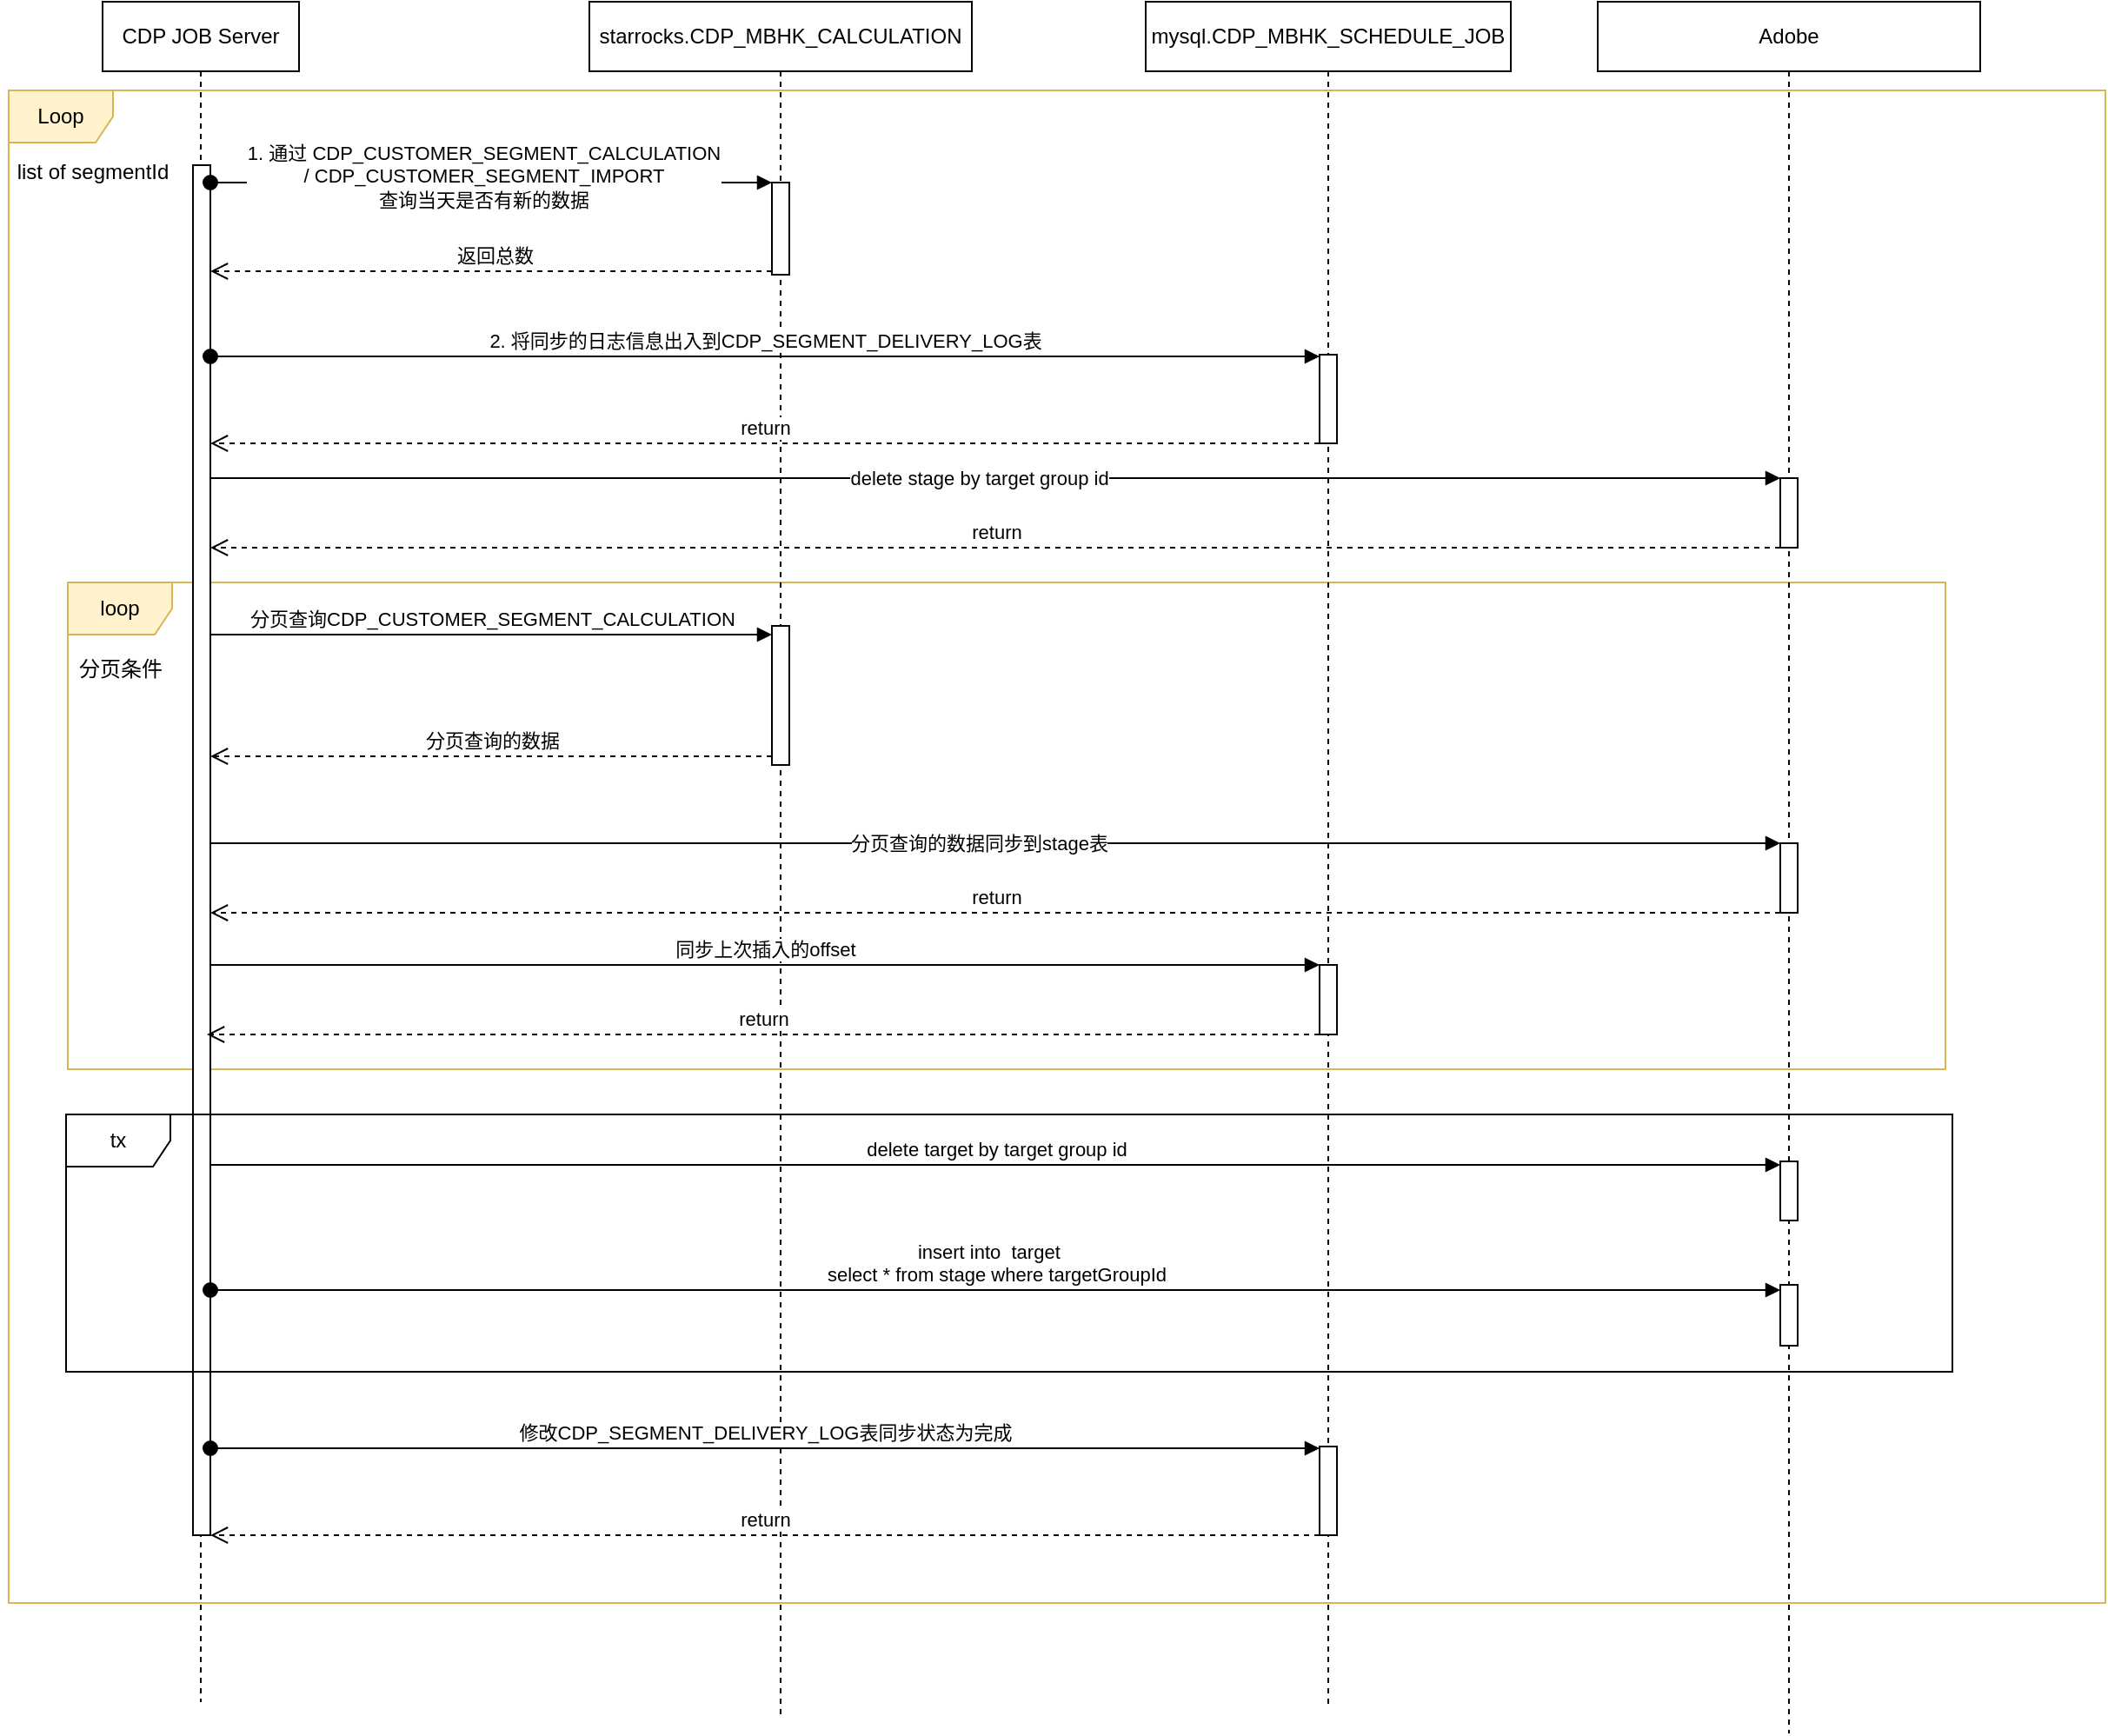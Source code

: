 <mxfile version="21.1.4" type="github">
  <diagram name="第 1 页" id="dYUoFG49znBWoF7892X2">
    <mxGraphModel dx="1440" dy="764" grid="0" gridSize="10" guides="1" tooltips="1" connect="1" arrows="1" fold="1" page="1" pageScale="1" pageWidth="827" pageHeight="1169" math="0" shadow="0">
      <root>
        <mxCell id="0" />
        <mxCell id="1" parent="0" />
        <mxCell id="x_W76neEEtvd7lcD01PX-147" value="loop" style="shape=umlFrame;whiteSpace=wrap;html=1;pointerEvents=0;fillColor=#fff2cc;strokeColor=#d6b656;swimlaneFillColor=none;" vertex="1" parent="1">
          <mxGeometry x="154" y="1314" width="1080" height="280" as="geometry" />
        </mxCell>
        <mxCell id="x_W76neEEtvd7lcD01PX-117" value="CDP JOB Server" style="shape=umlLifeline;perimeter=lifelinePerimeter;whiteSpace=wrap;html=1;container=1;dropTarget=0;collapsible=0;recursiveResize=0;outlineConnect=0;portConstraint=eastwest;newEdgeStyle={&quot;edgeStyle&quot;:&quot;elbowEdgeStyle&quot;,&quot;elbow&quot;:&quot;vertical&quot;,&quot;curved&quot;:0,&quot;rounded&quot;:0};" vertex="1" parent="1">
          <mxGeometry x="174" y="980" width="113" height="978" as="geometry" />
        </mxCell>
        <mxCell id="x_W76neEEtvd7lcD01PX-118" value="" style="html=1;points=[];perimeter=orthogonalPerimeter;outlineConnect=0;targetShapes=umlLifeline;portConstraint=eastwest;newEdgeStyle={&quot;edgeStyle&quot;:&quot;elbowEdgeStyle&quot;,&quot;elbow&quot;:&quot;vertical&quot;,&quot;curved&quot;:0,&quot;rounded&quot;:0};" vertex="1" parent="x_W76neEEtvd7lcD01PX-117">
          <mxGeometry x="52" y="94" width="10" height="788" as="geometry" />
        </mxCell>
        <mxCell id="x_W76neEEtvd7lcD01PX-119" value="starrocks.CDP_MBHK_CALCULATION" style="shape=umlLifeline;perimeter=lifelinePerimeter;whiteSpace=wrap;html=1;container=1;dropTarget=0;collapsible=0;recursiveResize=0;outlineConnect=0;portConstraint=eastwest;newEdgeStyle={&quot;edgeStyle&quot;:&quot;elbowEdgeStyle&quot;,&quot;elbow&quot;:&quot;vertical&quot;,&quot;curved&quot;:0,&quot;rounded&quot;:0};" vertex="1" parent="1">
          <mxGeometry x="454" y="980" width="220" height="985" as="geometry" />
        </mxCell>
        <mxCell id="x_W76neEEtvd7lcD01PX-120" value="" style="html=1;points=[];perimeter=orthogonalPerimeter;outlineConnect=0;targetShapes=umlLifeline;portConstraint=eastwest;newEdgeStyle={&quot;edgeStyle&quot;:&quot;elbowEdgeStyle&quot;,&quot;elbow&quot;:&quot;vertical&quot;,&quot;curved&quot;:0,&quot;rounded&quot;:0};" vertex="1" parent="x_W76neEEtvd7lcD01PX-119">
          <mxGeometry x="105" y="104" width="10" height="53" as="geometry" />
        </mxCell>
        <mxCell id="x_W76neEEtvd7lcD01PX-136" value="" style="html=1;points=[];perimeter=orthogonalPerimeter;outlineConnect=0;targetShapes=umlLifeline;portConstraint=eastwest;newEdgeStyle={&quot;edgeStyle&quot;:&quot;elbowEdgeStyle&quot;,&quot;elbow&quot;:&quot;vertical&quot;,&quot;curved&quot;:0,&quot;rounded&quot;:0};" vertex="1" parent="x_W76neEEtvd7lcD01PX-119">
          <mxGeometry x="105" y="359" width="10" height="80" as="geometry" />
        </mxCell>
        <mxCell id="x_W76neEEtvd7lcD01PX-121" value="" style="html=1;verticalAlign=bottom;startArrow=oval;startFill=1;endArrow=block;startSize=8;edgeStyle=elbowEdgeStyle;elbow=vertical;curved=0;rounded=0;" edge="1" parent="1" source="x_W76neEEtvd7lcD01PX-118" target="x_W76neEEtvd7lcD01PX-120">
          <mxGeometry width="60" relative="1" as="geometry">
            <mxPoint x="384" y="1084" as="sourcePoint" />
            <mxPoint x="444" y="1084" as="targetPoint" />
            <Array as="points">
              <mxPoint x="534" y="1084" />
            </Array>
          </mxGeometry>
        </mxCell>
        <mxCell id="x_W76neEEtvd7lcD01PX-124" value="&lt;div&gt;1. 通过 CDP_CUSTOMER_SEGMENT_CALCULATION&lt;/div&gt;&lt;div&gt;/&amp;nbsp;CDP_CUSTOMER_SEGMENT_IMPORT&lt;/div&gt;&lt;div&gt;查询当天是否有新的数据&lt;/div&gt;&lt;div&gt;&lt;br&gt;&lt;/div&gt;" style="edgeLabel;html=1;align=center;verticalAlign=middle;resizable=0;points=[];" vertex="1" connectable="0" parent="x_W76neEEtvd7lcD01PX-121">
          <mxGeometry x="-0.03" y="-3" relative="1" as="geometry">
            <mxPoint as="offset" />
          </mxGeometry>
        </mxCell>
        <mxCell id="x_W76neEEtvd7lcD01PX-125" value="&amp;nbsp;返回总数" style="html=1;verticalAlign=bottom;endArrow=open;dashed=1;endSize=8;edgeStyle=elbowEdgeStyle;elbow=vertical;curved=0;rounded=0;" edge="1" parent="1" source="x_W76neEEtvd7lcD01PX-120" target="x_W76neEEtvd7lcD01PX-118">
          <mxGeometry relative="1" as="geometry">
            <mxPoint x="554" y="1124" as="sourcePoint" />
            <mxPoint x="244" y="1164" as="targetPoint" />
            <Array as="points">
              <mxPoint x="477" y="1135" />
              <mxPoint x="514" y="1124" />
              <mxPoint x="444" y="1164" />
            </Array>
          </mxGeometry>
        </mxCell>
        <mxCell id="x_W76neEEtvd7lcD01PX-128" value="Adobe" style="shape=umlLifeline;perimeter=lifelinePerimeter;whiteSpace=wrap;html=1;container=1;dropTarget=0;collapsible=0;recursiveResize=0;outlineConnect=0;portConstraint=eastwest;newEdgeStyle={&quot;edgeStyle&quot;:&quot;elbowEdgeStyle&quot;,&quot;elbow&quot;:&quot;vertical&quot;,&quot;curved&quot;:0,&quot;rounded&quot;:0};" vertex="1" parent="1">
          <mxGeometry x="1034" y="980" width="220" height="996" as="geometry" />
        </mxCell>
        <mxCell id="x_W76neEEtvd7lcD01PX-132" value="" style="html=1;points=[];perimeter=orthogonalPerimeter;outlineConnect=0;targetShapes=umlLifeline;portConstraint=eastwest;newEdgeStyle={&quot;edgeStyle&quot;:&quot;elbowEdgeStyle&quot;,&quot;elbow&quot;:&quot;vertical&quot;,&quot;curved&quot;:0,&quot;rounded&quot;:0};" vertex="1" parent="x_W76neEEtvd7lcD01PX-128">
          <mxGeometry x="105" y="484" width="10" height="40" as="geometry" />
        </mxCell>
        <mxCell id="x_W76neEEtvd7lcD01PX-152" value="" style="html=1;verticalAlign=bottom;endArrow=block;edgeStyle=elbowEdgeStyle;elbow=vertical;curved=0;rounded=0;" edge="1" parent="x_W76neEEtvd7lcD01PX-128" source="x_W76neEEtvd7lcD01PX-118">
          <mxGeometry relative="1" as="geometry">
            <mxPoint x="-800" y="274" as="sourcePoint" />
            <mxPoint x="105" y="274" as="targetPoint" />
            <Array as="points">
              <mxPoint x="-230" y="274" />
              <mxPoint x="-240" y="264" />
              <mxPoint x="-310" y="184" />
              <mxPoint x="70" y="154" />
            </Array>
          </mxGeometry>
        </mxCell>
        <mxCell id="x_W76neEEtvd7lcD01PX-153" value="delete stage&amp;nbsp;by target group id" style="edgeLabel;html=1;align=center;verticalAlign=middle;resizable=0;points=[];" vertex="1" connectable="0" parent="x_W76neEEtvd7lcD01PX-152">
          <mxGeometry x="-0.021" relative="1" as="geometry">
            <mxPoint as="offset" />
          </mxGeometry>
        </mxCell>
        <mxCell id="x_W76neEEtvd7lcD01PX-154" value="return" style="html=1;verticalAlign=bottom;endArrow=open;dashed=1;endSize=8;edgeStyle=elbowEdgeStyle;elbow=vertical;curved=0;rounded=0;" edge="1" parent="x_W76neEEtvd7lcD01PX-128">
          <mxGeometry relative="1" as="geometry">
            <mxPoint x="-798" y="314" as="targetPoint" />
            <mxPoint x="105" y="314" as="sourcePoint" />
            <Array as="points">
              <mxPoint x="-300" y="314" />
              <mxPoint x="-40" y="334" />
              <mxPoint x="-230" y="324" />
              <mxPoint x="-270" y="334" />
              <mxPoint x="-320" y="214" />
            </Array>
          </mxGeometry>
        </mxCell>
        <mxCell id="x_W76neEEtvd7lcD01PX-155" value="" style="html=1;points=[];perimeter=orthogonalPerimeter;outlineConnect=0;targetShapes=umlLifeline;portConstraint=eastwest;newEdgeStyle={&quot;edgeStyle&quot;:&quot;elbowEdgeStyle&quot;,&quot;elbow&quot;:&quot;vertical&quot;,&quot;curved&quot;:0,&quot;rounded&quot;:0};" vertex="1" parent="x_W76neEEtvd7lcD01PX-128">
          <mxGeometry x="105" y="274" width="10" height="40" as="geometry" />
        </mxCell>
        <mxCell id="x_W76neEEtvd7lcD01PX-160" value="" style="html=1;points=[];perimeter=orthogonalPerimeter;outlineConnect=0;targetShapes=umlLifeline;portConstraint=eastwest;newEdgeStyle={&quot;edgeStyle&quot;:&quot;elbowEdgeStyle&quot;,&quot;elbow&quot;:&quot;vertical&quot;,&quot;curved&quot;:0,&quot;rounded&quot;:0};" vertex="1" parent="x_W76neEEtvd7lcD01PX-128">
          <mxGeometry x="105" y="667" width="10" height="34" as="geometry" />
        </mxCell>
        <mxCell id="x_W76neEEtvd7lcD01PX-166" value="" style="html=1;points=[];perimeter=orthogonalPerimeter;outlineConnect=0;targetShapes=umlLifeline;portConstraint=eastwest;newEdgeStyle={&quot;edgeStyle&quot;:&quot;elbowEdgeStyle&quot;,&quot;elbow&quot;:&quot;vertical&quot;,&quot;curved&quot;:0,&quot;rounded&quot;:0};" vertex="1" parent="x_W76neEEtvd7lcD01PX-128">
          <mxGeometry x="105" y="738" width="10" height="35" as="geometry" />
        </mxCell>
        <mxCell id="x_W76neEEtvd7lcD01PX-129" value="mysql.CDP_MBHK_SCHEDULE_JOB" style="shape=umlLifeline;perimeter=lifelinePerimeter;whiteSpace=wrap;html=1;container=1;dropTarget=0;collapsible=0;recursiveResize=0;outlineConnect=0;portConstraint=eastwest;newEdgeStyle={&quot;edgeStyle&quot;:&quot;elbowEdgeStyle&quot;,&quot;elbow&quot;:&quot;vertical&quot;,&quot;curved&quot;:0,&quot;rounded&quot;:0};" vertex="1" parent="1">
          <mxGeometry x="774" y="980" width="210" height="979" as="geometry" />
        </mxCell>
        <mxCell id="x_W76neEEtvd7lcD01PX-130" value="" style="html=1;points=[];perimeter=orthogonalPerimeter;outlineConnect=0;targetShapes=umlLifeline;portConstraint=eastwest;newEdgeStyle={&quot;edgeStyle&quot;:&quot;elbowEdgeStyle&quot;,&quot;elbow&quot;:&quot;vertical&quot;,&quot;curved&quot;:0,&quot;rounded&quot;:0};" vertex="1" parent="x_W76neEEtvd7lcD01PX-129">
          <mxGeometry x="100" y="203" width="10" height="51" as="geometry" />
        </mxCell>
        <mxCell id="x_W76neEEtvd7lcD01PX-144" value="" style="html=1;points=[];perimeter=orthogonalPerimeter;outlineConnect=0;targetShapes=umlLifeline;portConstraint=eastwest;newEdgeStyle={&quot;edgeStyle&quot;:&quot;elbowEdgeStyle&quot;,&quot;elbow&quot;:&quot;vertical&quot;,&quot;curved&quot;:0,&quot;rounded&quot;:0};" vertex="1" parent="x_W76neEEtvd7lcD01PX-129">
          <mxGeometry x="100" y="554" width="10" height="40" as="geometry" />
        </mxCell>
        <mxCell id="x_W76neEEtvd7lcD01PX-172" value="" style="html=1;points=[];perimeter=orthogonalPerimeter;outlineConnect=0;targetShapes=umlLifeline;portConstraint=eastwest;newEdgeStyle={&quot;edgeStyle&quot;:&quot;elbowEdgeStyle&quot;,&quot;elbow&quot;:&quot;vertical&quot;,&quot;curved&quot;:0,&quot;rounded&quot;:0};" vertex="1" parent="x_W76neEEtvd7lcD01PX-129">
          <mxGeometry x="100" y="831" width="10" height="51" as="geometry" />
        </mxCell>
        <mxCell id="x_W76neEEtvd7lcD01PX-173" value="修改CDP_SEGMENT_DELIVERY_LOG表同步状态为完成" style="html=1;verticalAlign=bottom;startArrow=oval;startFill=1;endArrow=block;startSize=8;edgeStyle=elbowEdgeStyle;elbow=vertical;curved=0;rounded=0;" edge="1" parent="x_W76neEEtvd7lcD01PX-129" target="x_W76neEEtvd7lcD01PX-172">
          <mxGeometry width="60" relative="1" as="geometry">
            <mxPoint x="-538" y="832" as="sourcePoint" />
            <mxPoint x="-350" y="852" as="targetPoint" />
            <Array as="points">
              <mxPoint x="-380" y="832" />
              <mxPoint x="-160" y="802" />
            </Array>
          </mxGeometry>
        </mxCell>
        <mxCell id="x_W76neEEtvd7lcD01PX-174" value="return" style="html=1;verticalAlign=bottom;endArrow=open;dashed=1;endSize=8;edgeStyle=elbowEdgeStyle;elbow=vertical;curved=0;rounded=0;" edge="1" parent="x_W76neEEtvd7lcD01PX-129" source="x_W76neEEtvd7lcD01PX-172">
          <mxGeometry relative="1" as="geometry">
            <mxPoint x="-100" y="862" as="sourcePoint" />
            <mxPoint x="-538" y="882" as="targetPoint" />
            <Array as="points">
              <mxPoint x="-150" y="882" />
            </Array>
          </mxGeometry>
        </mxCell>
        <mxCell id="x_W76neEEtvd7lcD01PX-131" value="2. 将同步的日志信息出入到CDP_SEGMENT_DELIVERY_LOG表" style="html=1;verticalAlign=bottom;startArrow=oval;startFill=1;endArrow=block;startSize=8;edgeStyle=elbowEdgeStyle;elbow=vertical;curved=0;rounded=0;" edge="1" parent="1" target="x_W76neEEtvd7lcD01PX-130">
          <mxGeometry width="60" relative="1" as="geometry">
            <mxPoint x="236" y="1184" as="sourcePoint" />
            <mxPoint x="424" y="1204" as="targetPoint" />
            <Array as="points">
              <mxPoint x="394" y="1184" />
              <mxPoint x="614" y="1154" />
            </Array>
          </mxGeometry>
        </mxCell>
        <mxCell id="x_W76neEEtvd7lcD01PX-135" value="return" style="html=1;verticalAlign=bottom;endArrow=open;dashed=1;endSize=8;edgeStyle=elbowEdgeStyle;elbow=vertical;curved=0;rounded=0;" edge="1" parent="1" source="x_W76neEEtvd7lcD01PX-130">
          <mxGeometry relative="1" as="geometry">
            <mxPoint x="674" y="1214" as="sourcePoint" />
            <mxPoint x="236" y="1234" as="targetPoint" />
            <Array as="points">
              <mxPoint x="624" y="1234" />
            </Array>
          </mxGeometry>
        </mxCell>
        <mxCell id="x_W76neEEtvd7lcD01PX-133" value="" style="html=1;verticalAlign=bottom;endArrow=block;edgeStyle=elbowEdgeStyle;elbow=vertical;curved=0;rounded=0;" edge="1" target="x_W76neEEtvd7lcD01PX-132" parent="1" source="x_W76neEEtvd7lcD01PX-118">
          <mxGeometry relative="1" as="geometry">
            <mxPoint x="234" y="1464" as="sourcePoint" />
            <Array as="points">
              <mxPoint x="804" y="1464" />
              <mxPoint x="794" y="1454" />
              <mxPoint x="724" y="1374" />
              <mxPoint x="1104" y="1344" />
            </Array>
          </mxGeometry>
        </mxCell>
        <mxCell id="x_W76neEEtvd7lcD01PX-139" value="分页查询的数据同步到stage表" style="edgeLabel;html=1;align=center;verticalAlign=middle;resizable=0;points=[];" vertex="1" connectable="0" parent="x_W76neEEtvd7lcD01PX-133">
          <mxGeometry x="-0.021" relative="1" as="geometry">
            <mxPoint as="offset" />
          </mxGeometry>
        </mxCell>
        <mxCell id="x_W76neEEtvd7lcD01PX-134" value="return" style="html=1;verticalAlign=bottom;endArrow=open;dashed=1;endSize=8;edgeStyle=elbowEdgeStyle;elbow=vertical;curved=0;rounded=0;" edge="1" source="x_W76neEEtvd7lcD01PX-132" parent="1">
          <mxGeometry relative="1" as="geometry">
            <mxPoint x="236" y="1504" as="targetPoint" />
            <Array as="points">
              <mxPoint x="734" y="1504" />
              <mxPoint x="994" y="1524" />
              <mxPoint x="804" y="1514" />
              <mxPoint x="764" y="1524" />
              <mxPoint x="714" y="1404" />
            </Array>
          </mxGeometry>
        </mxCell>
        <mxCell id="x_W76neEEtvd7lcD01PX-137" value="分页查询CDP_CUSTOMER_SEGMENT_CALCULATION" style="html=1;verticalAlign=bottom;endArrow=block;edgeStyle=elbowEdgeStyle;elbow=vertical;curved=0;rounded=0;" edge="1" target="x_W76neEEtvd7lcD01PX-136" parent="1">
          <mxGeometry x="0.003" relative="1" as="geometry">
            <mxPoint x="236" y="1344" as="sourcePoint" />
            <Array as="points">
              <mxPoint x="434" y="1344" />
            </Array>
            <mxPoint as="offset" />
          </mxGeometry>
        </mxCell>
        <mxCell id="x_W76neEEtvd7lcD01PX-138" value="分页查询的数据" style="html=1;verticalAlign=bottom;endArrow=open;dashed=1;endSize=8;edgeStyle=elbowEdgeStyle;elbow=vertical;curved=0;rounded=0;" edge="1" source="x_W76neEEtvd7lcD01PX-136" parent="1">
          <mxGeometry relative="1" as="geometry">
            <mxPoint x="236" y="1414" as="targetPoint" />
            <Array as="points">
              <mxPoint x="384" y="1414" />
            </Array>
          </mxGeometry>
        </mxCell>
        <mxCell id="x_W76neEEtvd7lcD01PX-145" value="同步上次插入的offset" style="html=1;verticalAlign=bottom;endArrow=block;edgeStyle=elbowEdgeStyle;elbow=vertical;curved=0;rounded=0;" edge="1" target="x_W76neEEtvd7lcD01PX-144" parent="1">
          <mxGeometry relative="1" as="geometry">
            <mxPoint x="236" y="1534" as="sourcePoint" />
            <Array as="points">
              <mxPoint x="804" y="1534" />
            </Array>
          </mxGeometry>
        </mxCell>
        <mxCell id="x_W76neEEtvd7lcD01PX-146" value="return" style="html=1;verticalAlign=bottom;endArrow=open;dashed=1;endSize=8;edgeStyle=elbowEdgeStyle;elbow=vertical;curved=0;rounded=0;" edge="1" source="x_W76neEEtvd7lcD01PX-144" parent="1">
          <mxGeometry relative="1" as="geometry">
            <mxPoint x="234" y="1574" as="targetPoint" />
            <Array as="points">
              <mxPoint x="794" y="1574" />
            </Array>
          </mxGeometry>
        </mxCell>
        <mxCell id="x_W76neEEtvd7lcD01PX-151" value="" style="html=1;points=[];perimeter=orthogonalPerimeter;outlineConnect=0;targetShapes=umlLifeline;portConstraint=eastwest;newEdgeStyle={&quot;edgeStyle&quot;:&quot;elbowEdgeStyle&quot;,&quot;elbow&quot;:&quot;vertical&quot;,&quot;curved&quot;:0,&quot;rounded&quot;:0};" vertex="1" parent="1">
          <mxGeometry x="1139" y="1464" width="10" height="40" as="geometry" />
        </mxCell>
        <mxCell id="x_W76neEEtvd7lcD01PX-161" value="delete target by target group id" style="html=1;verticalAlign=bottom;endArrow=block;edgeStyle=elbowEdgeStyle;elbow=vertical;curved=0;rounded=0;" edge="1" target="x_W76neEEtvd7lcD01PX-160" parent="1" source="x_W76neEEtvd7lcD01PX-118">
          <mxGeometry x="0.001" relative="1" as="geometry">
            <mxPoint x="1069" y="1647" as="sourcePoint" />
            <Array as="points">
              <mxPoint x="489" y="1649" />
            </Array>
            <mxPoint as="offset" />
          </mxGeometry>
        </mxCell>
        <mxCell id="x_W76neEEtvd7lcD01PX-169" value="insert into&amp;nbsp; target&amp;nbsp; &amp;nbsp;&lt;br style=&quot;border-color: var(--border-color); text-align: left;&quot;&gt;&lt;span style=&quot;text-align: left;&quot;&gt;select * from stage where targetGroupId&lt;/span&gt;" style="html=1;verticalAlign=bottom;startArrow=oval;startFill=1;endArrow=block;startSize=8;edgeStyle=elbowEdgeStyle;elbow=vertical;curved=0;rounded=0;" edge="1" parent="1" source="x_W76neEEtvd7lcD01PX-118" target="x_W76neEEtvd7lcD01PX-166">
          <mxGeometry width="60" relative="1" as="geometry">
            <mxPoint x="241" y="1749" as="sourcePoint" />
            <mxPoint x="322" y="1708" as="targetPoint" />
            <Array as="points">
              <mxPoint x="976" y="1721" />
            </Array>
          </mxGeometry>
        </mxCell>
        <mxCell id="x_W76neEEtvd7lcD01PX-171" value="tx" style="shape=umlFrame;whiteSpace=wrap;html=1;pointerEvents=0;" vertex="1" parent="1">
          <mxGeometry x="153" y="1620" width="1085" height="148" as="geometry" />
        </mxCell>
        <mxCell id="x_W76neEEtvd7lcD01PX-178" value="分页条件" style="text;html=1;align=center;verticalAlign=middle;resizable=0;points=[];autosize=1;strokeColor=none;fillColor=none;" vertex="1" parent="1">
          <mxGeometry x="151" y="1351" width="66" height="26" as="geometry" />
        </mxCell>
        <mxCell id="x_W76neEEtvd7lcD01PX-179" value="Loop" style="shape=umlFrame;whiteSpace=wrap;html=1;pointerEvents=0;fillColor=#fff2cc;strokeColor=#d6b656;" vertex="1" parent="1">
          <mxGeometry x="120" y="1031" width="1206" height="870" as="geometry" />
        </mxCell>
        <mxCell id="x_W76neEEtvd7lcD01PX-180" value="list of segmentId" style="text;html=1;align=center;verticalAlign=middle;resizable=0;points=[];autosize=1;strokeColor=none;fillColor=none;" vertex="1" parent="1">
          <mxGeometry x="115" y="1065" width="105" height="26" as="geometry" />
        </mxCell>
      </root>
    </mxGraphModel>
  </diagram>
</mxfile>
